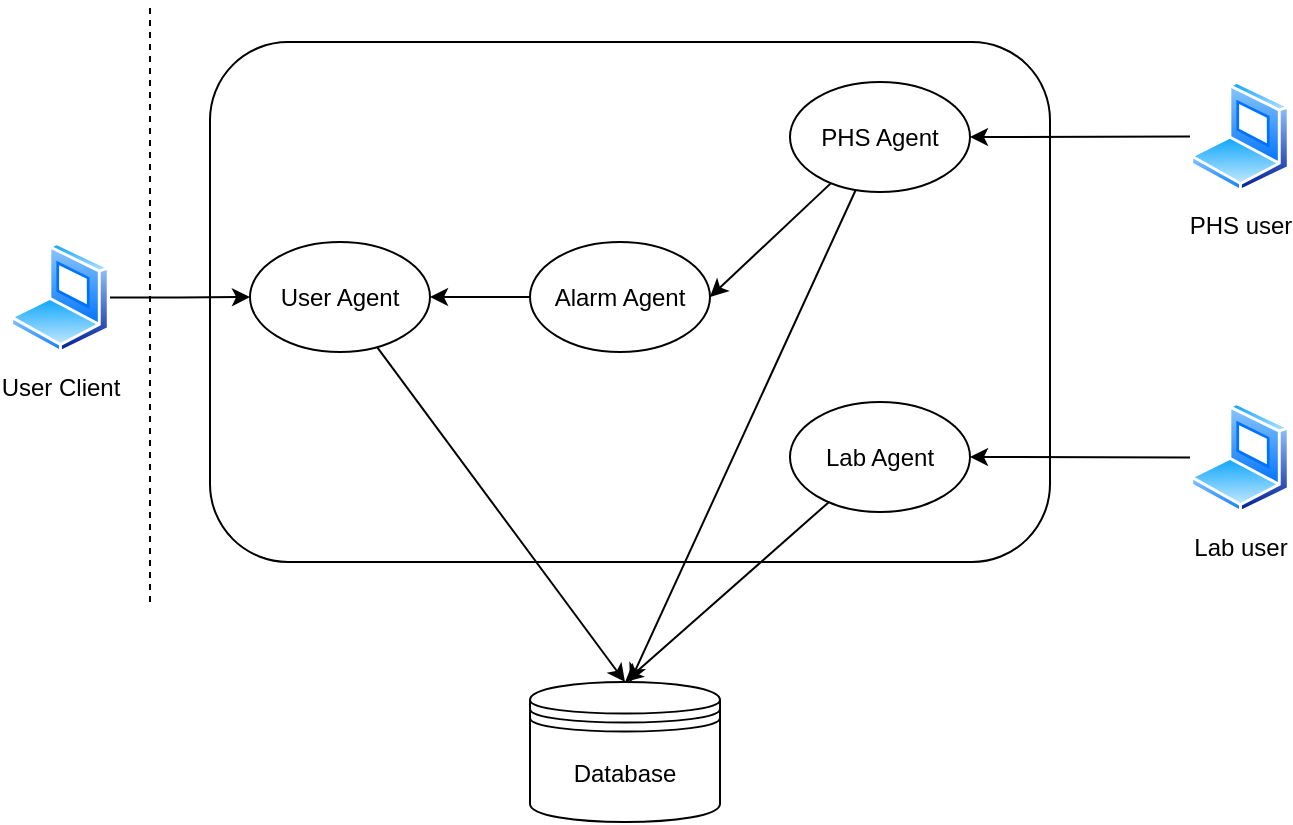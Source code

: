 <mxfile version="13.9.1" type="github"><diagram id="SCPMQZU-KRGPK-8vWmiQ" name="Page-1"><mxGraphModel dx="1038" dy="548" grid="1" gridSize="10" guides="1" tooltips="1" connect="1" arrows="1" fold="1" page="1" pageScale="1" pageWidth="850" pageHeight="1100" math="0" shadow="0"><root><mxCell id="0"/><mxCell id="1" parent="0"/><mxCell id="vti_hvAgY39iQmyZZWum-4" value="" style="rounded=1;whiteSpace=wrap;html=1;" vertex="1" parent="1"><mxGeometry x="220" y="40" width="420" height="260" as="geometry"/></mxCell><mxCell id="vti_hvAgY39iQmyZZWum-10" style="edgeStyle=orthogonalEdgeStyle;rounded=0;orthogonalLoop=1;jettySize=auto;html=1;" edge="1" parent="1" source="vti_hvAgY39iQmyZZWum-1" target="vti_hvAgY39iQmyZZWum-5"><mxGeometry relative="1" as="geometry"/></mxCell><mxCell id="vti_hvAgY39iQmyZZWum-1" value="User Client" style="aspect=fixed;perimeter=ellipsePerimeter;html=1;align=center;shadow=0;dashed=0;spacingTop=3;image;image=img/lib/active_directory/laptop_client.svg;" vertex="1" parent="1"><mxGeometry x="120" y="140" width="50" height="55.56" as="geometry"/></mxCell><mxCell id="vti_hvAgY39iQmyZZWum-3" value="" style="endArrow=none;dashed=1;html=1;" edge="1" parent="1"><mxGeometry width="50" height="50" relative="1" as="geometry"><mxPoint x="190" y="320" as="sourcePoint"/><mxPoint x="190" y="20" as="targetPoint"/></mxGeometry></mxCell><mxCell id="vti_hvAgY39iQmyZZWum-14" style="edgeStyle=none;rounded=0;orthogonalLoop=1;jettySize=auto;html=1;entryX=0.5;entryY=0;entryDx=0;entryDy=0;" edge="1" parent="1" source="vti_hvAgY39iQmyZZWum-5" target="vti_hvAgY39iQmyZZWum-13"><mxGeometry relative="1" as="geometry"/></mxCell><mxCell id="vti_hvAgY39iQmyZZWum-5" value="User Agent" style="ellipse;whiteSpace=wrap;html=1;" vertex="1" parent="1"><mxGeometry x="240" y="140" width="90" height="55" as="geometry"/></mxCell><mxCell id="vti_hvAgY39iQmyZZWum-12" style="rounded=0;orthogonalLoop=1;jettySize=auto;html=1;entryX=1;entryY=0.5;entryDx=0;entryDy=0;" edge="1" parent="1" source="vti_hvAgY39iQmyZZWum-6" target="vti_hvAgY39iQmyZZWum-8"><mxGeometry relative="1" as="geometry"/></mxCell><mxCell id="vti_hvAgY39iQmyZZWum-17" style="edgeStyle=none;rounded=0;orthogonalLoop=1;jettySize=auto;html=1;" edge="1" parent="1" source="vti_hvAgY39iQmyZZWum-6"><mxGeometry relative="1" as="geometry"><mxPoint x="430" y="360" as="targetPoint"/></mxGeometry></mxCell><mxCell id="vti_hvAgY39iQmyZZWum-6" value="PHS Agent" style="ellipse;whiteSpace=wrap;html=1;" vertex="1" parent="1"><mxGeometry x="510" y="60" width="90" height="55" as="geometry"/></mxCell><mxCell id="vti_hvAgY39iQmyZZWum-16" style="edgeStyle=none;rounded=0;orthogonalLoop=1;jettySize=auto;html=1;entryX=0.5;entryY=0;entryDx=0;entryDy=0;" edge="1" parent="1" source="vti_hvAgY39iQmyZZWum-7" target="vti_hvAgY39iQmyZZWum-13"><mxGeometry relative="1" as="geometry"/></mxCell><mxCell id="vti_hvAgY39iQmyZZWum-7" value="Lab Agent" style="ellipse;whiteSpace=wrap;html=1;" vertex="1" parent="1"><mxGeometry x="510" y="220" width="90" height="55" as="geometry"/></mxCell><mxCell id="vti_hvAgY39iQmyZZWum-15" style="edgeStyle=none;rounded=0;orthogonalLoop=1;jettySize=auto;html=1;" edge="1" parent="1" source="vti_hvAgY39iQmyZZWum-8" target="vti_hvAgY39iQmyZZWum-5"><mxGeometry relative="1" as="geometry"/></mxCell><mxCell id="vti_hvAgY39iQmyZZWum-8" value="Alarm Agent" style="ellipse;whiteSpace=wrap;html=1;" vertex="1" parent="1"><mxGeometry x="380" y="140" width="90" height="55" as="geometry"/></mxCell><mxCell id="vti_hvAgY39iQmyZZWum-13" value="Database" style="shape=datastore;whiteSpace=wrap;html=1;" vertex="1" parent="1"><mxGeometry x="380" y="360" width="95" height="70" as="geometry"/></mxCell><mxCell id="vti_hvAgY39iQmyZZWum-22" style="edgeStyle=none;rounded=0;orthogonalLoop=1;jettySize=auto;html=1;entryX=1;entryY=0.5;entryDx=0;entryDy=0;" edge="1" parent="1" source="vti_hvAgY39iQmyZZWum-18" target="vti_hvAgY39iQmyZZWum-6"><mxGeometry relative="1" as="geometry"/></mxCell><mxCell id="vti_hvAgY39iQmyZZWum-18" value="PHS user" style="aspect=fixed;perimeter=ellipsePerimeter;html=1;align=center;shadow=0;dashed=0;spacingTop=3;image;image=img/lib/active_directory/laptop_client.svg;" vertex="1" parent="1"><mxGeometry x="710" y="59.44" width="50" height="55.56" as="geometry"/></mxCell><mxCell id="vti_hvAgY39iQmyZZWum-21" style="edgeStyle=none;rounded=0;orthogonalLoop=1;jettySize=auto;html=1;entryX=1;entryY=0.5;entryDx=0;entryDy=0;" edge="1" parent="1" source="vti_hvAgY39iQmyZZWum-20" target="vti_hvAgY39iQmyZZWum-7"><mxGeometry relative="1" as="geometry"/></mxCell><mxCell id="vti_hvAgY39iQmyZZWum-20" value="Lab user" style="aspect=fixed;perimeter=ellipsePerimeter;html=1;align=center;shadow=0;dashed=0;spacingTop=3;image;image=img/lib/active_directory/laptop_client.svg;" vertex="1" parent="1"><mxGeometry x="710" y="220" width="50" height="55.56" as="geometry"/></mxCell></root></mxGraphModel></diagram></mxfile>